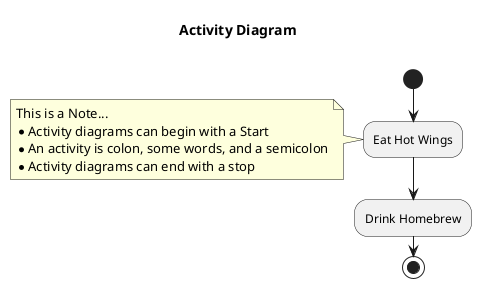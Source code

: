@startuml

title Activity Diagram \n

start

:Eat Hot Wings;

note left
    This is a Note...
    * Activity diagrams can begin with a Start
    * An activity is colon, some words, and a semicolon
    * Activity diagrams can end with a stop
end note

:Drink Homebrew;

stop

@enduml

